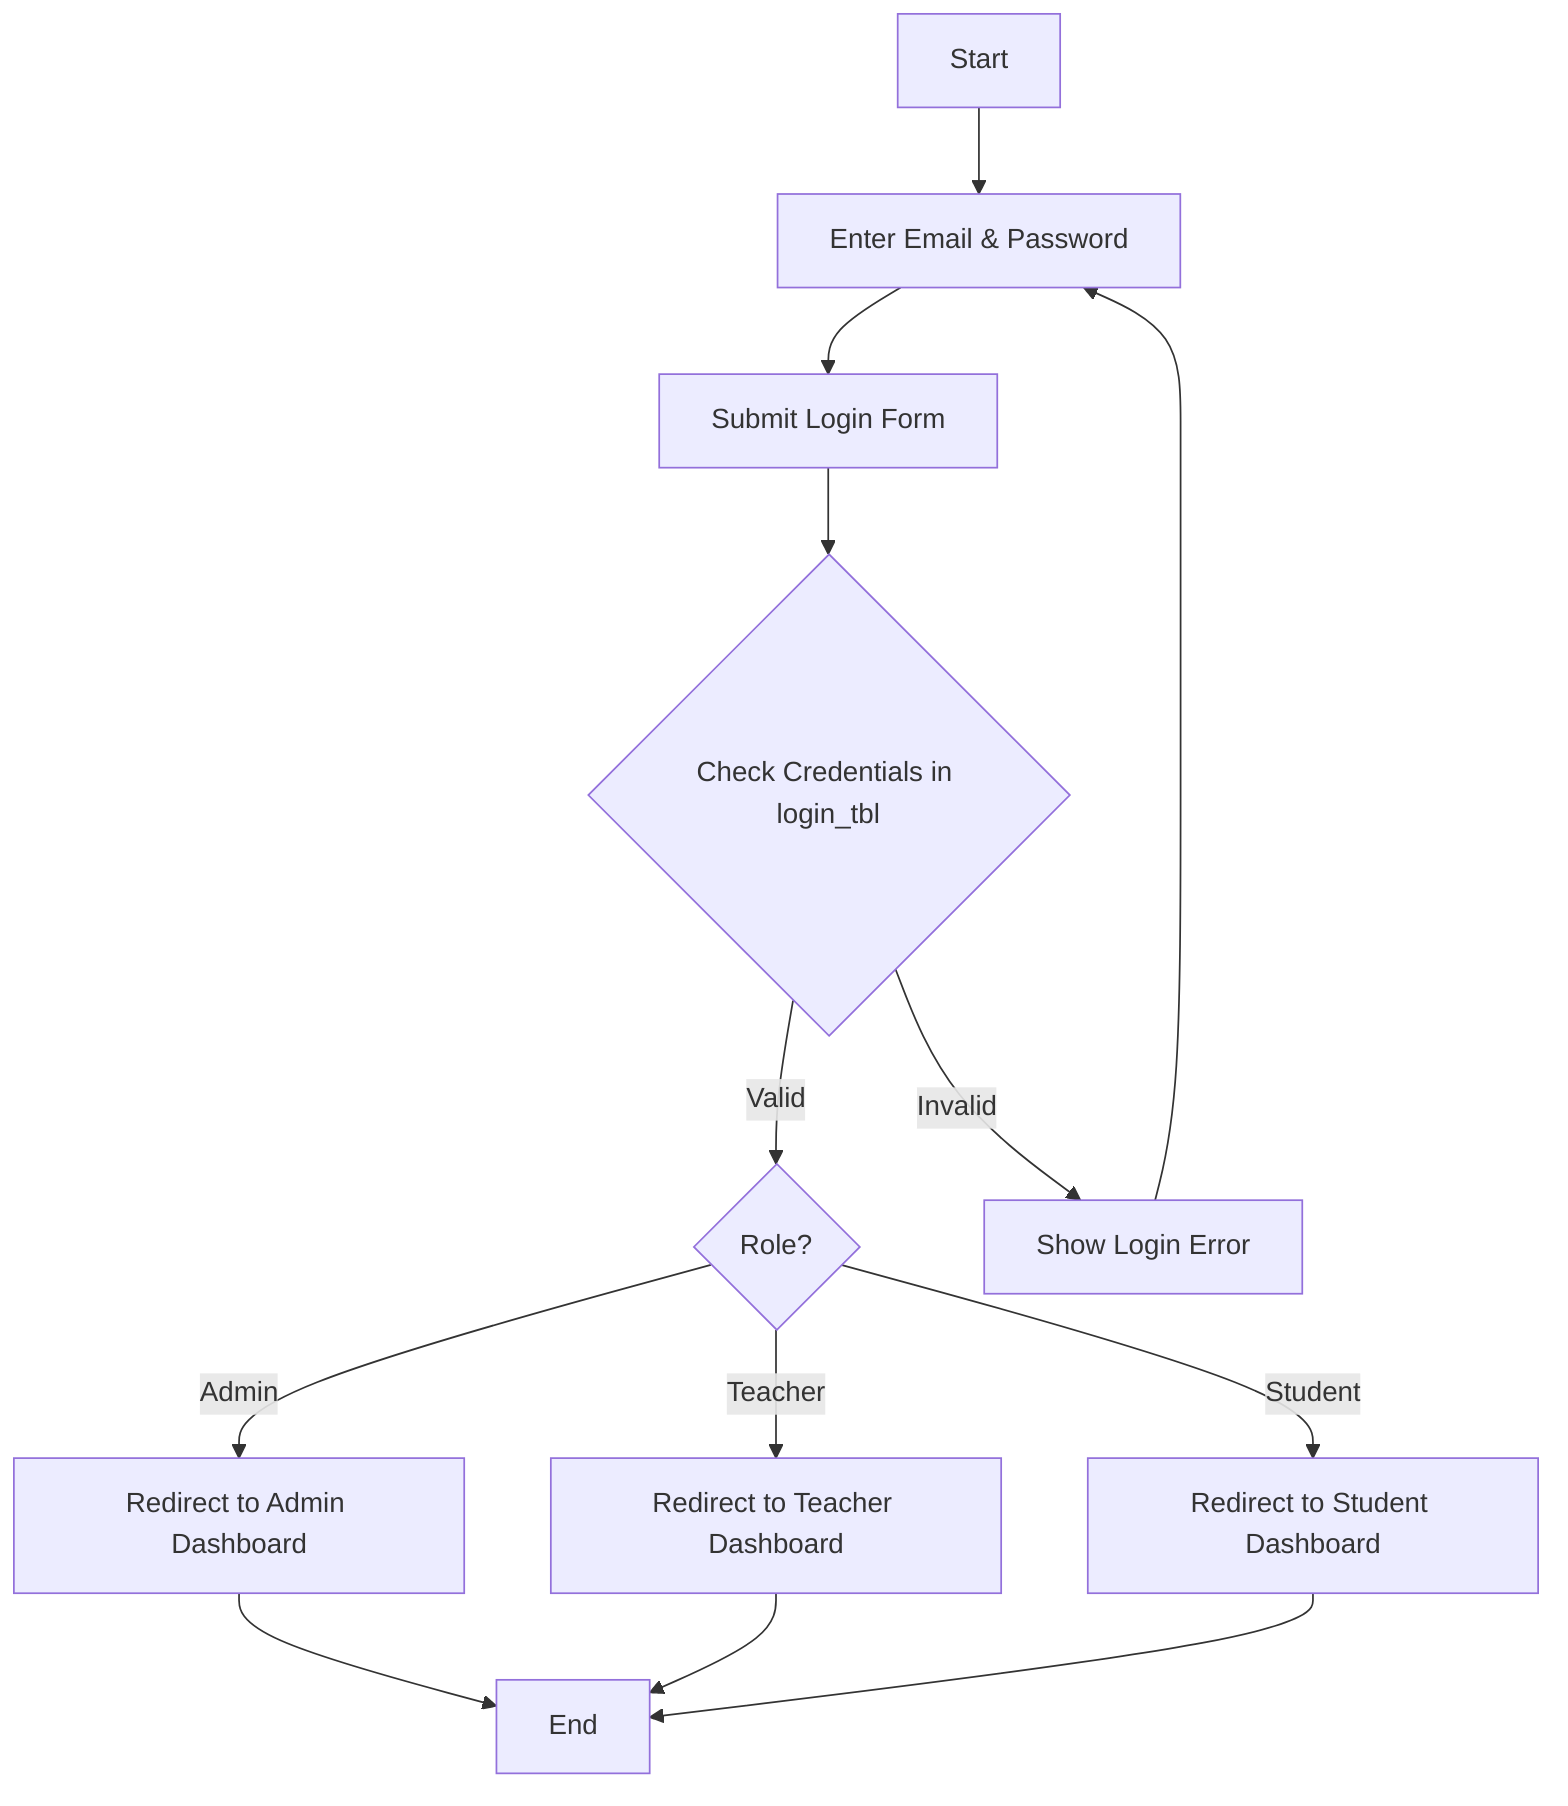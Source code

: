 flowchart TD
    A[Start] --> B[Enter Email & Password]
    B --> C[Submit Login Form]
    C --> D{Check Credentials in login_tbl}
    D -- Valid --> E{Role?}
    E -- Admin --> F[Redirect to Admin Dashboard]
    E -- Teacher --> G[Redirect to Teacher Dashboard]
    E -- Student --> H[Redirect to Student Dashboard]
    D -- Invalid --> I[Show Login Error]
    I --> B
    F --> J[End]
    G --> J
    H --> J
